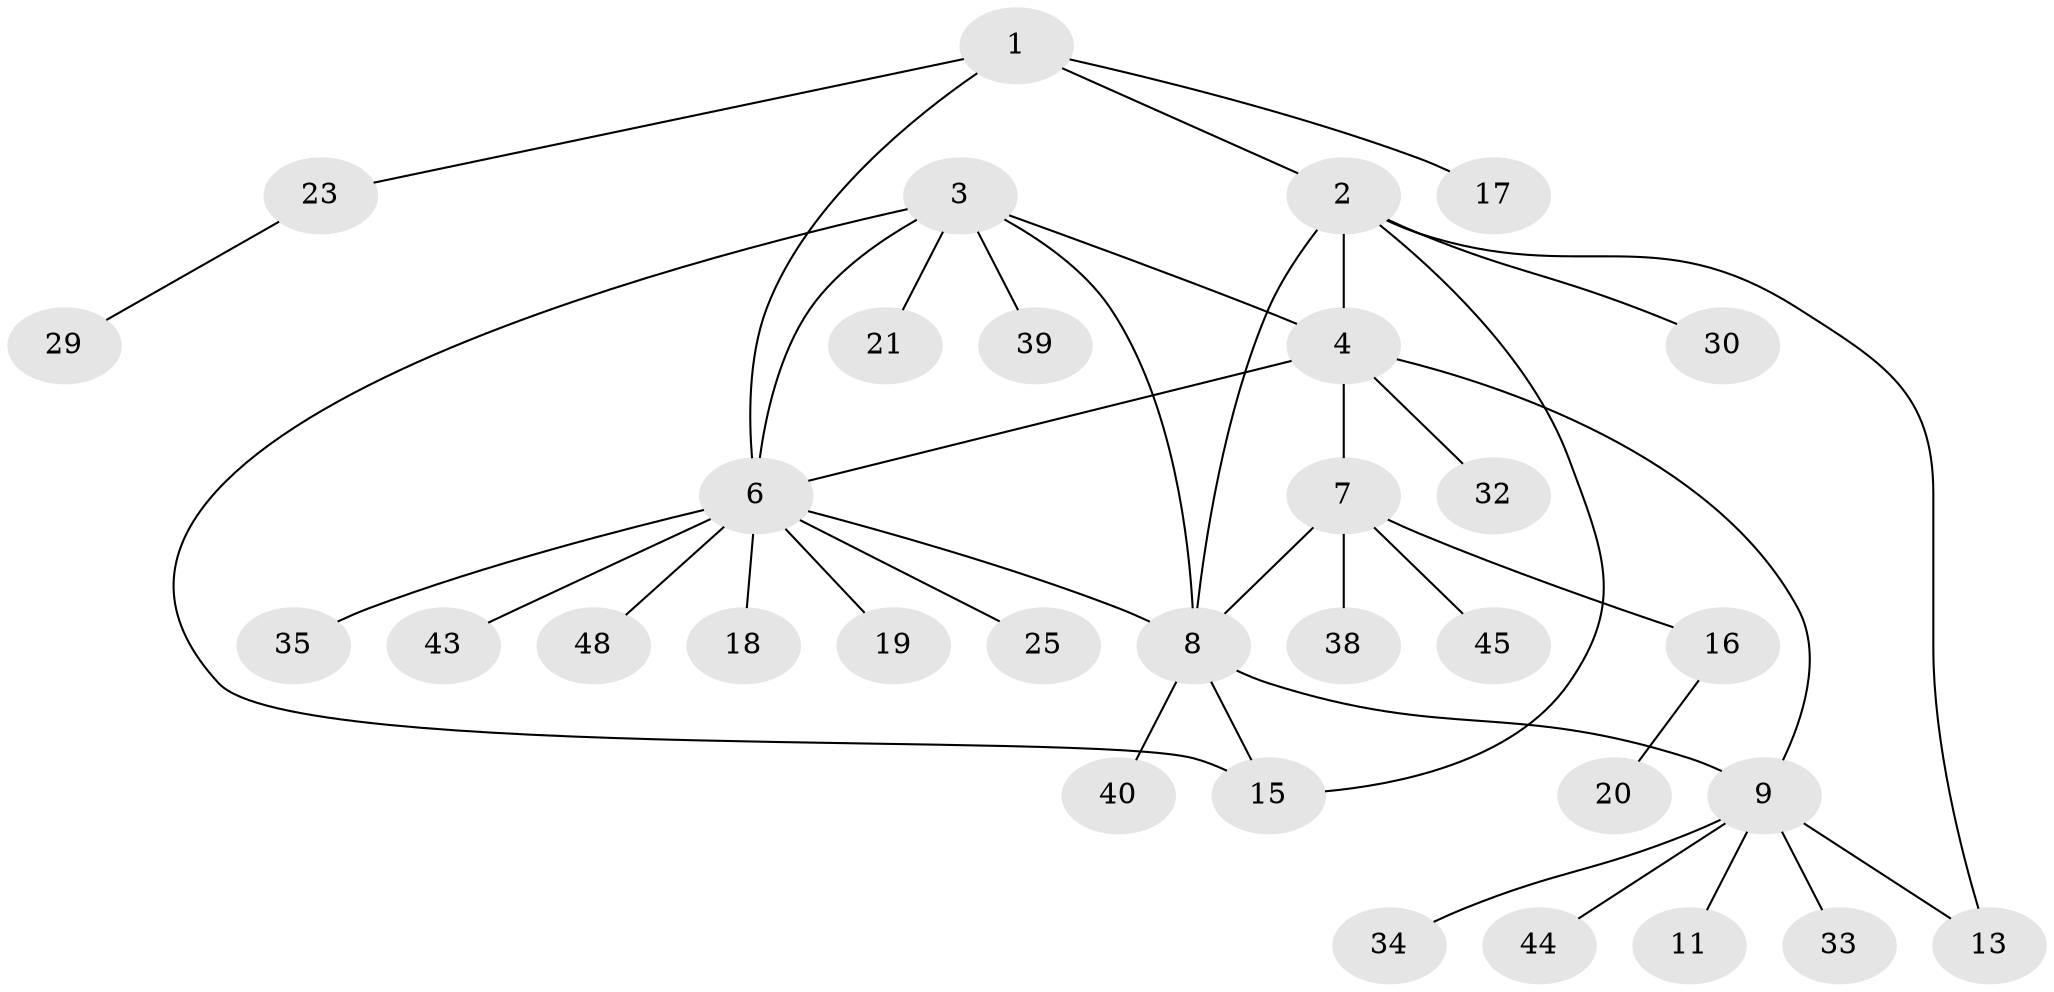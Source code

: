 // original degree distribution, {4: 0.041666666666666664, 8: 0.020833333333333332, 7: 0.020833333333333332, 2: 0.20833333333333334, 11: 0.020833333333333332, 6: 0.0625, 5: 0.020833333333333332, 1: 0.5208333333333334, 3: 0.08333333333333333}
// Generated by graph-tools (version 1.1) at 2025/42/03/06/25 10:42:08]
// undirected, 32 vertices, 40 edges
graph export_dot {
graph [start="1"]
  node [color=gray90,style=filled];
  1 [super="+5"];
  2 [super="+22"];
  3 [super="+12"];
  4 [super="+10"];
  6 [super="+37"];
  7 [super="+27"];
  8 [super="+26"];
  9 [super="+28"];
  11 [super="+14"];
  13 [super="+46"];
  15 [super="+47"];
  16 [super="+31"];
  17 [super="+36"];
  18;
  19;
  20 [super="+41"];
  21;
  23 [super="+24"];
  25;
  29 [super="+42"];
  30;
  32;
  33;
  34;
  35;
  38;
  39;
  40;
  43;
  44;
  45;
  48;
  1 -- 2;
  1 -- 17;
  1 -- 23;
  1 -- 6;
  2 -- 4 [weight=2];
  2 -- 8;
  2 -- 15;
  2 -- 30;
  2 -- 13;
  3 -- 4;
  3 -- 6;
  3 -- 8;
  3 -- 21;
  3 -- 39;
  3 -- 15;
  4 -- 32;
  4 -- 6;
  4 -- 7;
  4 -- 9;
  6 -- 8;
  6 -- 18;
  6 -- 19;
  6 -- 25;
  6 -- 35;
  6 -- 43;
  6 -- 48;
  7 -- 8;
  7 -- 16;
  7 -- 38;
  7 -- 45;
  8 -- 15;
  8 -- 9;
  8 -- 40;
  9 -- 11;
  9 -- 13;
  9 -- 44;
  9 -- 34;
  9 -- 33;
  16 -- 20;
  23 -- 29;
}
